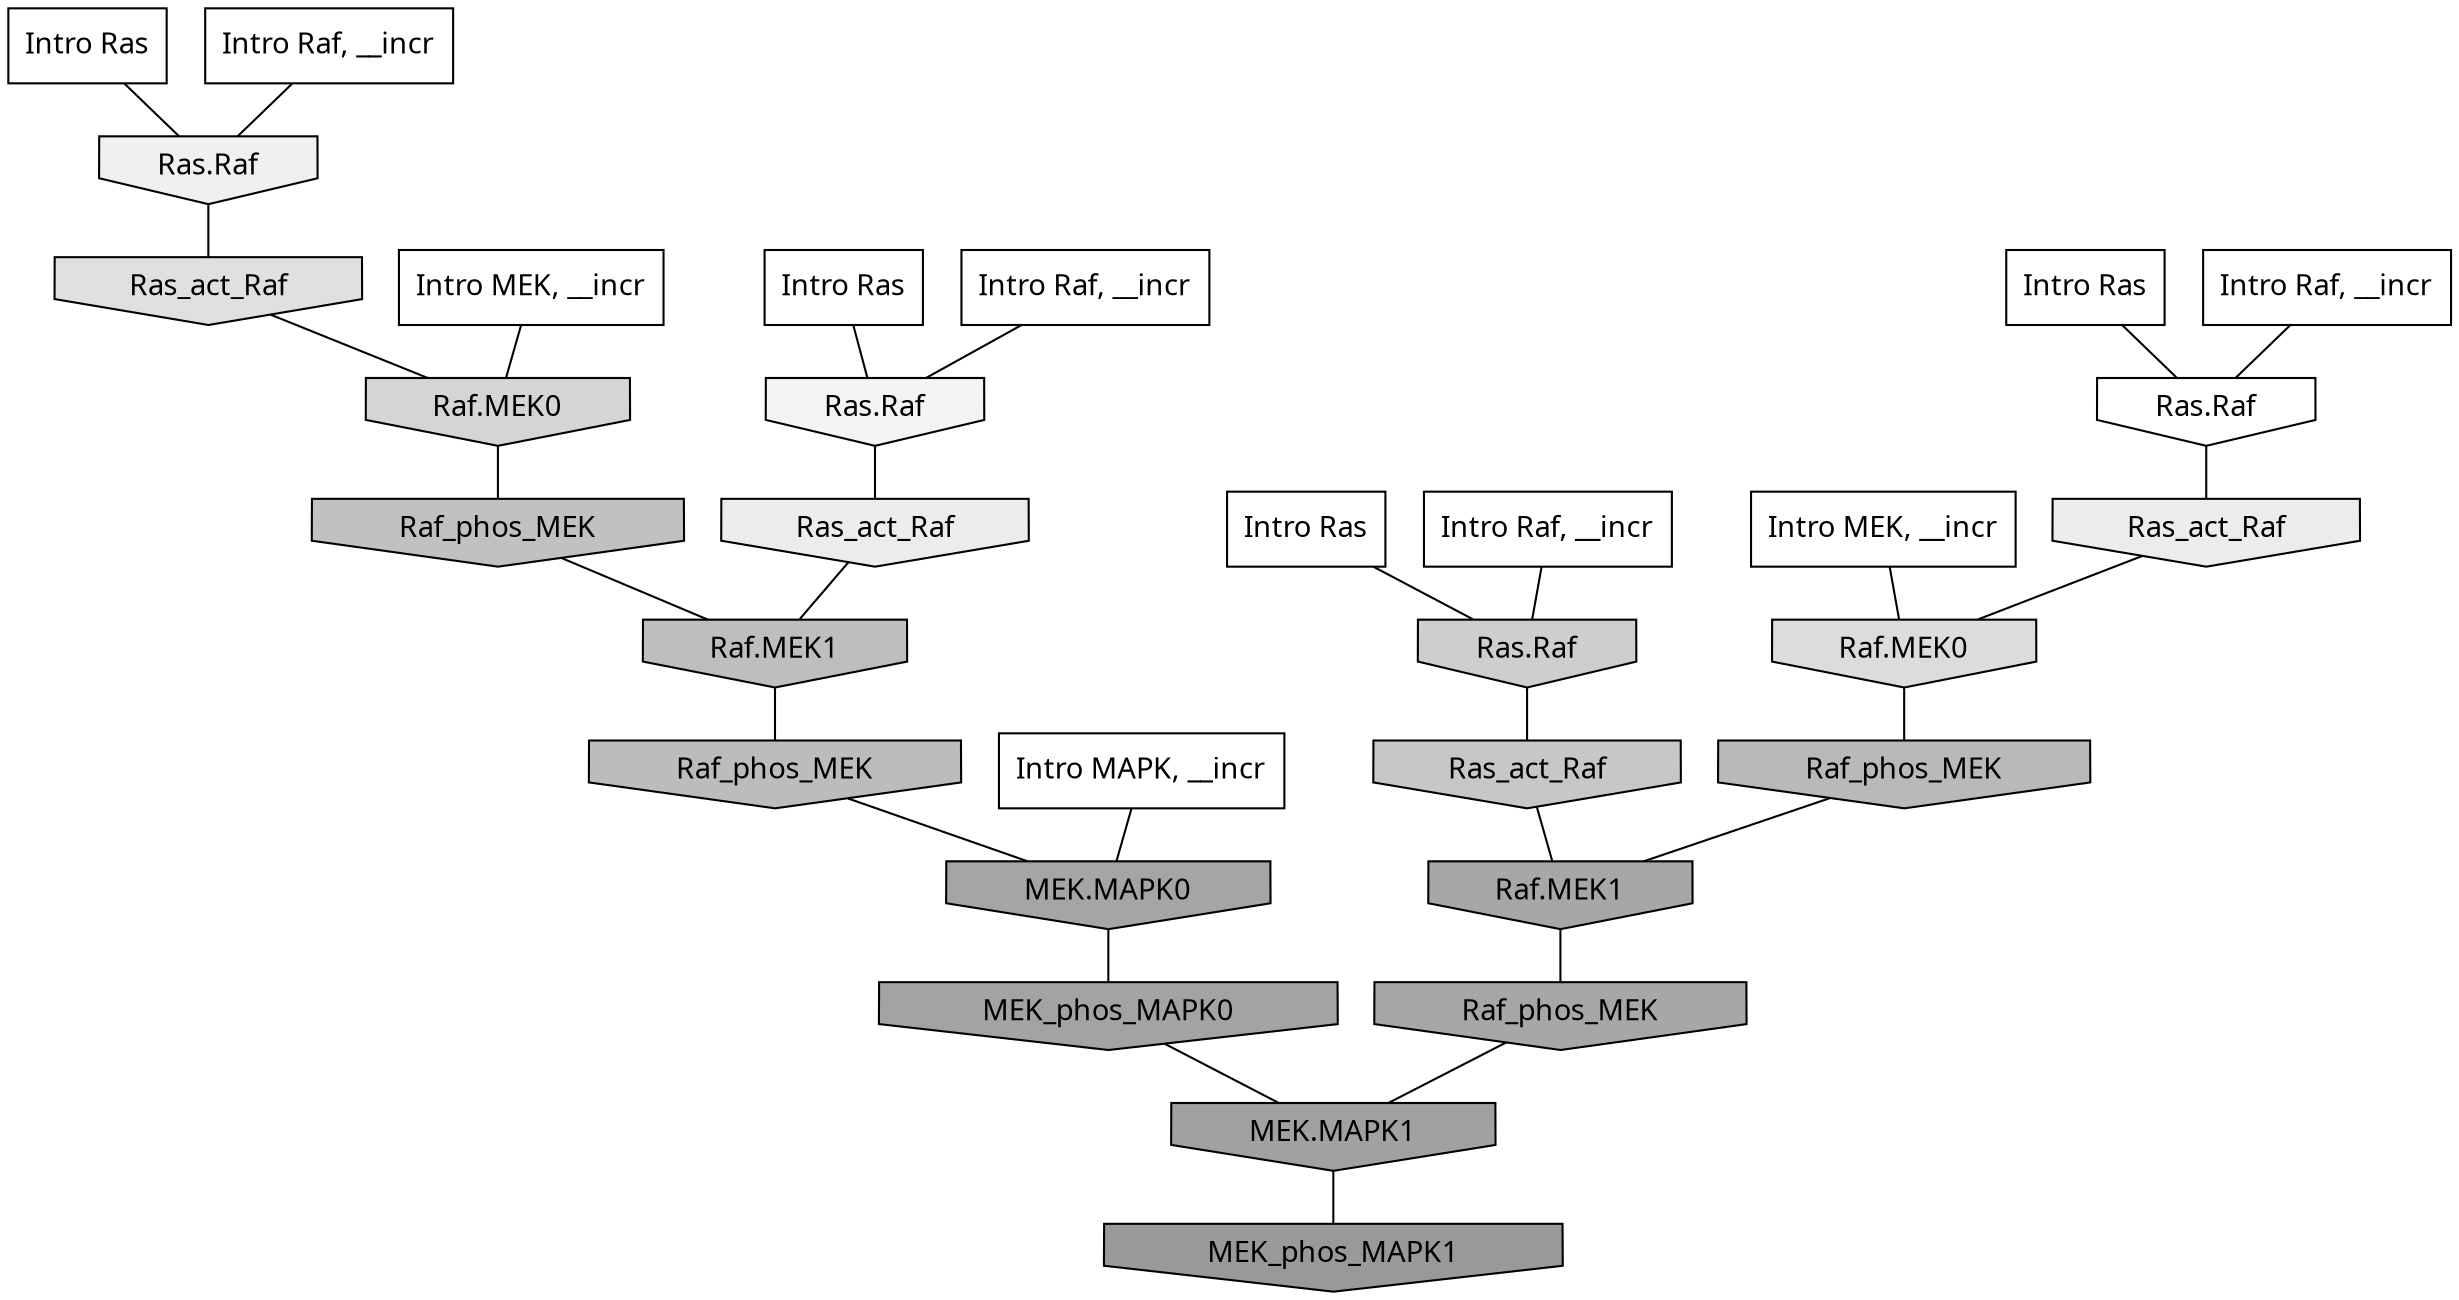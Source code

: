 digraph G{
  rankdir="TB";
  ranksep=0.30;
  node [fontname="CMU Serif"];
  edge [fontname="CMU Serif"];
  
  26 [label="Intro Ras", shape=rectangle, style=filled, fillcolor="0.000 0.000 1.000"]
  
  50 [label="Intro Ras", shape=rectangle, style=filled, fillcolor="0.000 0.000 1.000"]
  
  57 [label="Intro Ras", shape=rectangle, style=filled, fillcolor="0.000 0.000 1.000"]
  
  69 [label="Intro Ras", shape=rectangle, style=filled, fillcolor="0.000 0.000 1.000"]
  
  108 [label="Intro Raf, __incr", shape=rectangle, style=filled, fillcolor="0.000 0.000 1.000"]
  
  863 [label="Intro Raf, __incr", shape=rectangle, style=filled, fillcolor="0.000 0.000 1.000"]
  
  979 [label="Intro Raf, __incr", shape=rectangle, style=filled, fillcolor="0.000 0.000 1.000"]
  
  1092 [label="Intro Raf, __incr", shape=rectangle, style=filled, fillcolor="0.000 0.000 1.000"]
  
  1459 [label="Intro MEK, __incr", shape=rectangle, style=filled, fillcolor="0.000 0.000 1.000"]
  
  1594 [label="Intro MEK, __incr", shape=rectangle, style=filled, fillcolor="0.000 0.000 1.000"]
  
  2184 [label="Intro MAPK, __incr", shape=rectangle, style=filled, fillcolor="0.000 0.000 1.000"]
  
  3271 [label="Ras.Raf", shape=invhouse, style=filled, fillcolor="0.000 0.000 1.000"]
  
  3644 [label="Ras.Raf", shape=invhouse, style=filled, fillcolor="0.000 0.000 0.956"]
  
  3838 [label="Ras.Raf", shape=invhouse, style=filled, fillcolor="0.000 0.000 0.941"]
  
  4129 [label="Ras_act_Raf", shape=invhouse, style=filled, fillcolor="0.000 0.000 0.923"]
  
  4148 [label="Ras_act_Raf", shape=invhouse, style=filled, fillcolor="0.000 0.000 0.922"]
  
  4908 [label="Ras_act_Raf", shape=invhouse, style=filled, fillcolor="0.000 0.000 0.876"]
  
  5176 [label="Raf.MEK0", shape=invhouse, style=filled, fillcolor="0.000 0.000 0.860"]
  
  5679 [label="Raf.MEK0", shape=invhouse, style=filled, fillcolor="0.000 0.000 0.834"]
  
  6281 [label="Ras.Raf", shape=invhouse, style=filled, fillcolor="0.000 0.000 0.806"]
  
  7012 [label="Ras_act_Raf", shape=invhouse, style=filled, fillcolor="0.000 0.000 0.780"]
  
  7900 [label="Raf_phos_MEK", shape=invhouse, style=filled, fillcolor="0.000 0.000 0.754"]
  
  8292 [label="Raf.MEK1", shape=invhouse, style=filled, fillcolor="0.000 0.000 0.744"]
  
  8509 [label="Raf_phos_MEK", shape=invhouse, style=filled, fillcolor="0.000 0.000 0.737"]
  
  8977 [label="Raf_phos_MEK", shape=invhouse, style=filled, fillcolor="0.000 0.000 0.724"]
  
  12767 [label="Raf.MEK1", shape=invhouse, style=filled, fillcolor="0.000 0.000 0.655"]
  
  12778 [label="Raf_phos_MEK", shape=invhouse, style=filled, fillcolor="0.000 0.000 0.655"]
  
  13192 [label="MEK.MAPK0", shape=invhouse, style=filled, fillcolor="0.000 0.000 0.648"]
  
  14033 [label="MEK_phos_MAPK0", shape=invhouse, style=filled, fillcolor="0.000 0.000 0.637"]
  
  14555 [label="MEK.MAPK1", shape=invhouse, style=filled, fillcolor="0.000 0.000 0.631"]
  
  16375 [label="MEK_phos_MAPK1", shape=invhouse, style=filled, fillcolor="0.000 0.000 0.600"]
  
  
  14555 -> 16375 [dir=none, color="0.000 0.000 0.000"] 
  14033 -> 14555 [dir=none, color="0.000 0.000 0.000"] 
  13192 -> 14033 [dir=none, color="0.000 0.000 0.000"] 
  12778 -> 14555 [dir=none, color="0.000 0.000 0.000"] 
  12767 -> 12778 [dir=none, color="0.000 0.000 0.000"] 
  8977 -> 12767 [dir=none, color="0.000 0.000 0.000"] 
  8509 -> 13192 [dir=none, color="0.000 0.000 0.000"] 
  8292 -> 8509 [dir=none, color="0.000 0.000 0.000"] 
  7900 -> 8292 [dir=none, color="0.000 0.000 0.000"] 
  7012 -> 12767 [dir=none, color="0.000 0.000 0.000"] 
  6281 -> 7012 [dir=none, color="0.000 0.000 0.000"] 
  5679 -> 7900 [dir=none, color="0.000 0.000 0.000"] 
  5176 -> 8977 [dir=none, color="0.000 0.000 0.000"] 
  4908 -> 5679 [dir=none, color="0.000 0.000 0.000"] 
  4148 -> 8292 [dir=none, color="0.000 0.000 0.000"] 
  4129 -> 5176 [dir=none, color="0.000 0.000 0.000"] 
  3838 -> 4908 [dir=none, color="0.000 0.000 0.000"] 
  3644 -> 4148 [dir=none, color="0.000 0.000 0.000"] 
  3271 -> 4129 [dir=none, color="0.000 0.000 0.000"] 
  2184 -> 13192 [dir=none, color="0.000 0.000 0.000"] 
  1594 -> 5176 [dir=none, color="0.000 0.000 0.000"] 
  1459 -> 5679 [dir=none, color="0.000 0.000 0.000"] 
  1092 -> 3644 [dir=none, color="0.000 0.000 0.000"] 
  979 -> 3271 [dir=none, color="0.000 0.000 0.000"] 
  863 -> 6281 [dir=none, color="0.000 0.000 0.000"] 
  108 -> 3838 [dir=none, color="0.000 0.000 0.000"] 
  69 -> 3644 [dir=none, color="0.000 0.000 0.000"] 
  57 -> 6281 [dir=none, color="0.000 0.000 0.000"] 
  50 -> 3271 [dir=none, color="0.000 0.000 0.000"] 
  26 -> 3838 [dir=none, color="0.000 0.000 0.000"] 
  
  }
